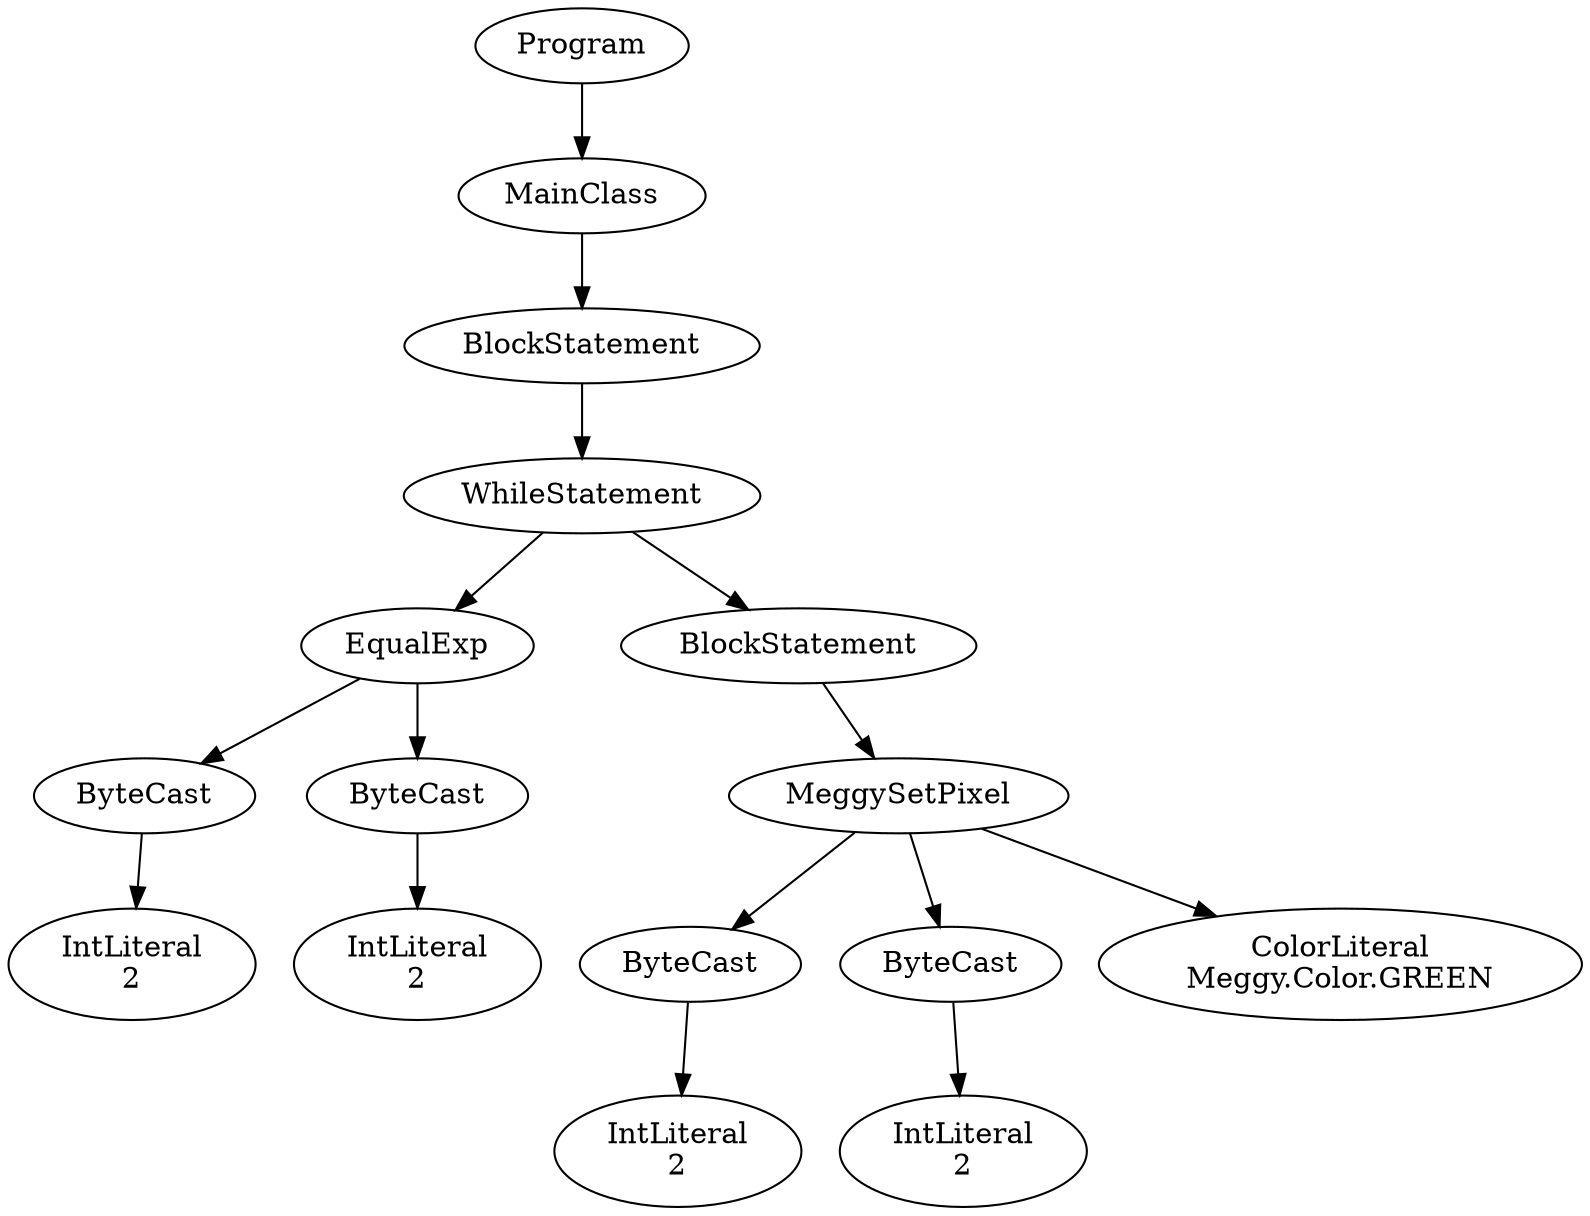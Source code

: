 digraph ASTGraph {
0 [ label="Program" ];
1 [ label="MainClass" ];
0 -> 1
2 [ label="BlockStatement" ];
1 -> 2
3 [ label="WhileStatement" ];
2 -> 3
4 [ label="EqualExp" ];
3 -> 4
5 [ label="ByteCast" ];
4 -> 5
6 [ label="IntLiteral\n2" ];
5 -> 6
7 [ label="ByteCast" ];
4 -> 7
8 [ label="IntLiteral\n2" ];
7 -> 8
9 [ label="BlockStatement" ];
3 -> 9
10 [ label="MeggySetPixel" ];
9 -> 10
11 [ label="ByteCast" ];
10 -> 11
12 [ label="IntLiteral\n2" ];
11 -> 12
13 [ label="ByteCast" ];
10 -> 13
14 [ label="IntLiteral\n2" ];
13 -> 14
15 [ label="ColorLiteral\nMeggy.Color.GREEN" ];
10 -> 15
}
